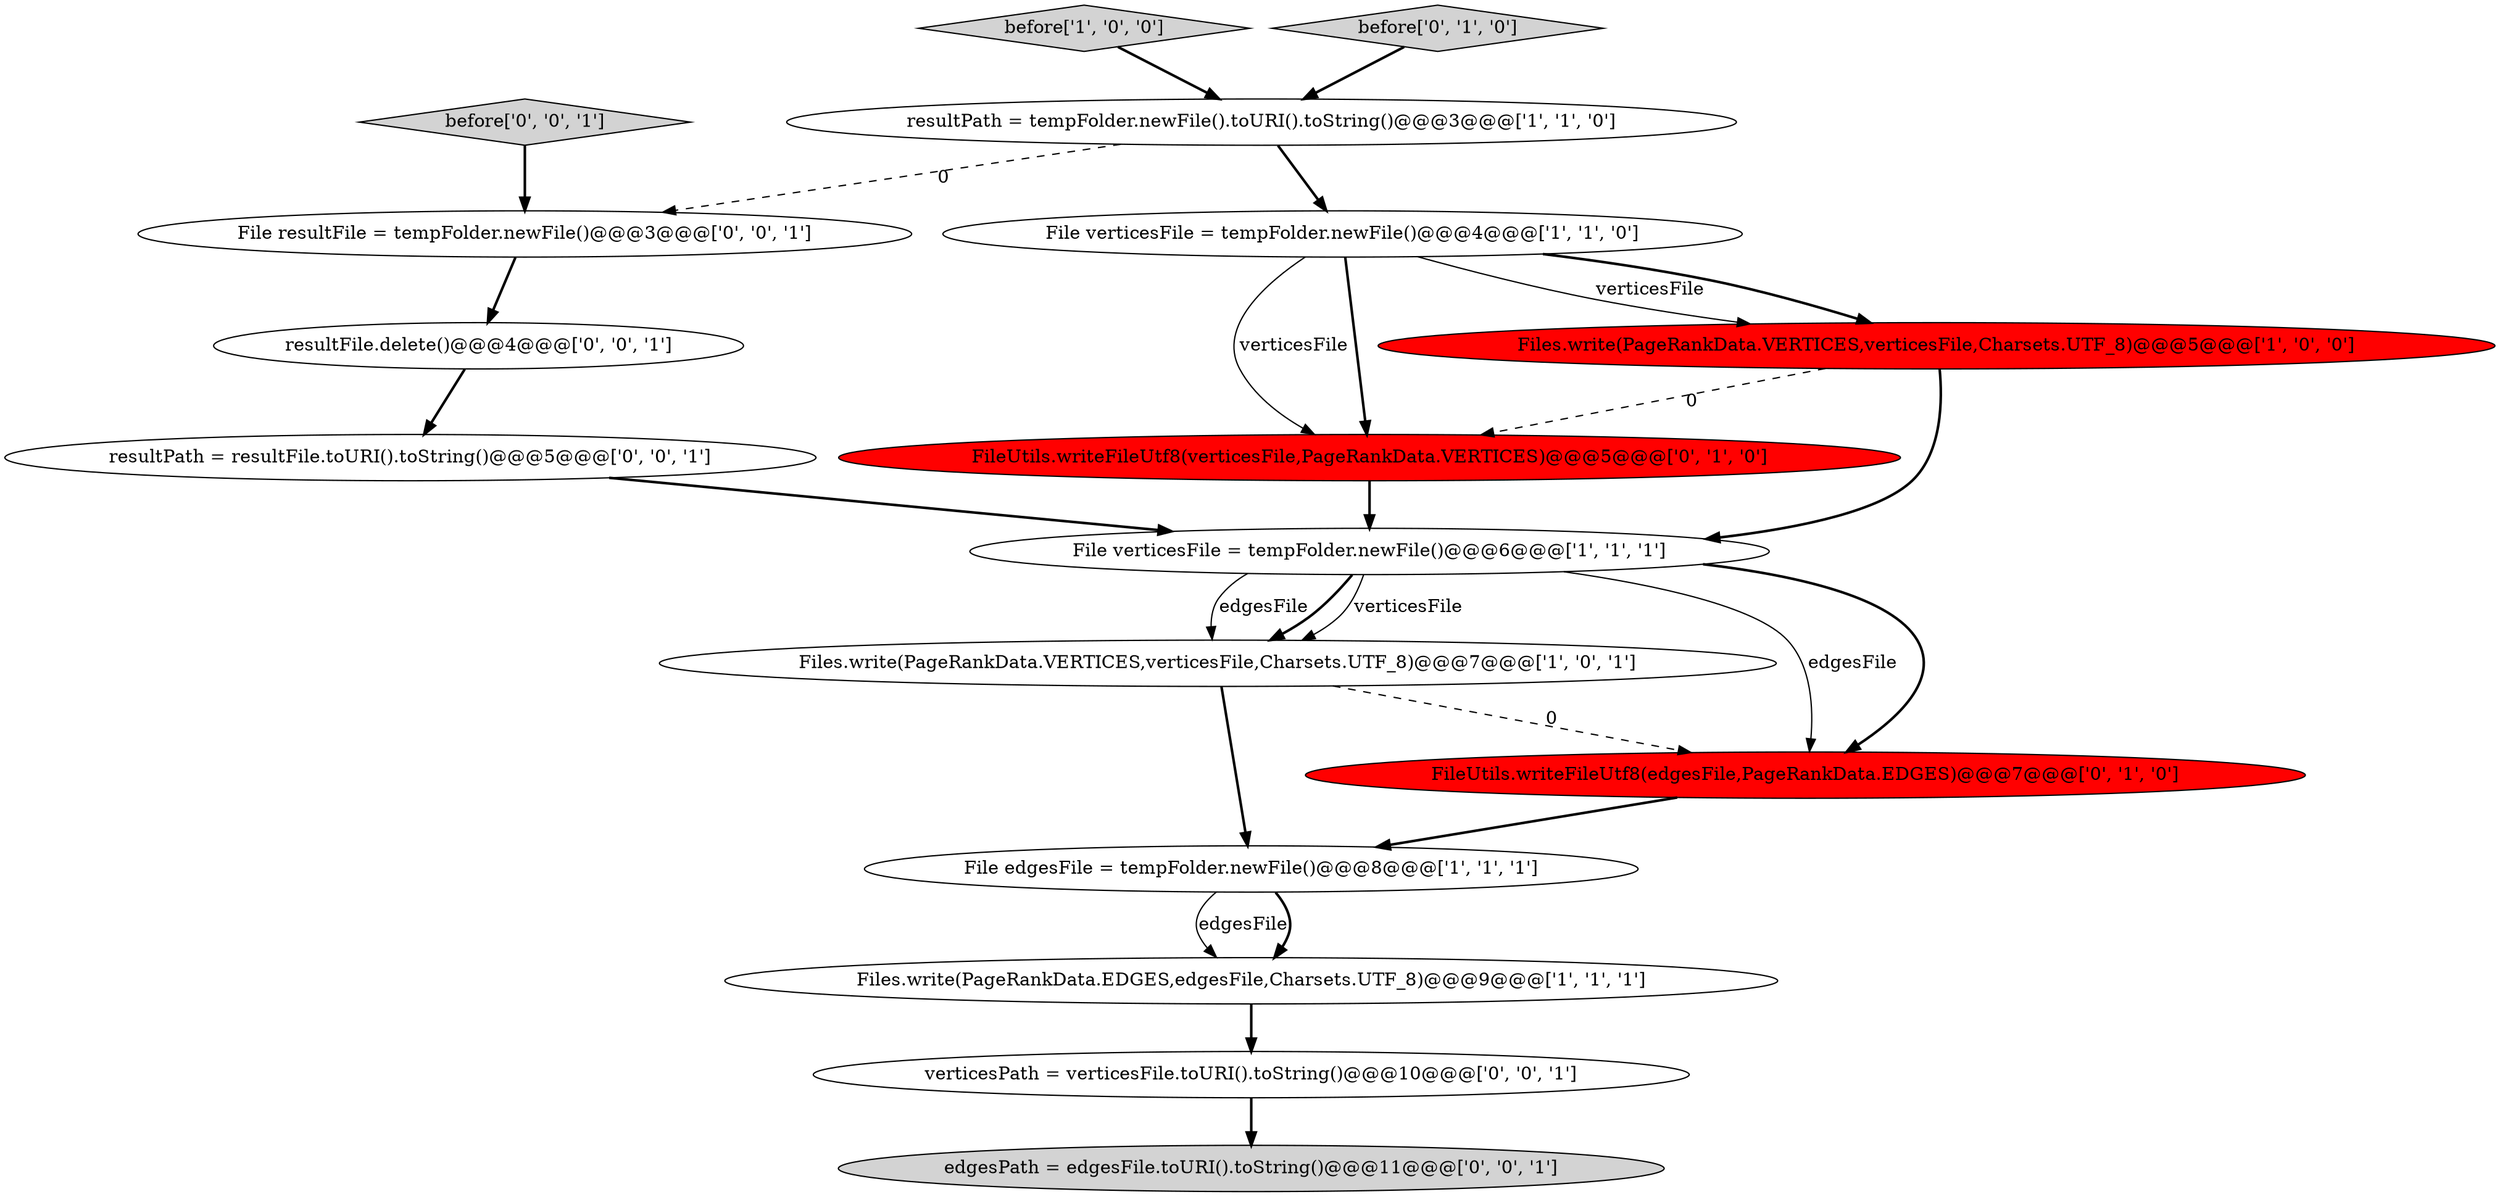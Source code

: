 digraph {
5 [style = filled, label = "before['1', '0', '0']", fillcolor = lightgray, shape = diamond image = "AAA0AAABBB1BBB"];
15 [style = filled, label = "before['0', '0', '1']", fillcolor = lightgray, shape = diamond image = "AAA0AAABBB3BBB"];
16 [style = filled, label = "resultPath = resultFile.toURI().toString()@@@5@@@['0', '0', '1']", fillcolor = white, shape = ellipse image = "AAA0AAABBB3BBB"];
1 [style = filled, label = "File verticesFile = tempFolder.newFile()@@@4@@@['1', '1', '0']", fillcolor = white, shape = ellipse image = "AAA0AAABBB1BBB"];
6 [style = filled, label = "File edgesFile = tempFolder.newFile()@@@8@@@['1', '1', '1']", fillcolor = white, shape = ellipse image = "AAA0AAABBB1BBB"];
3 [style = filled, label = "Files.write(PageRankData.VERTICES,verticesFile,Charsets.UTF_8)@@@5@@@['1', '0', '0']", fillcolor = red, shape = ellipse image = "AAA1AAABBB1BBB"];
11 [style = filled, label = "edgesPath = edgesFile.toURI().toString()@@@11@@@['0', '0', '1']", fillcolor = lightgray, shape = ellipse image = "AAA0AAABBB3BBB"];
0 [style = filled, label = "resultPath = tempFolder.newFile().toURI().toString()@@@3@@@['1', '1', '0']", fillcolor = white, shape = ellipse image = "AAA0AAABBB1BBB"];
7 [style = filled, label = "Files.write(PageRankData.EDGES,edgesFile,Charsets.UTF_8)@@@9@@@['1', '1', '1']", fillcolor = white, shape = ellipse image = "AAA0AAABBB1BBB"];
8 [style = filled, label = "FileUtils.writeFileUtf8(verticesFile,PageRankData.VERTICES)@@@5@@@['0', '1', '0']", fillcolor = red, shape = ellipse image = "AAA1AAABBB2BBB"];
10 [style = filled, label = "FileUtils.writeFileUtf8(edgesFile,PageRankData.EDGES)@@@7@@@['0', '1', '0']", fillcolor = red, shape = ellipse image = "AAA1AAABBB2BBB"];
4 [style = filled, label = "Files.write(PageRankData.VERTICES,verticesFile,Charsets.UTF_8)@@@7@@@['1', '0', '1']", fillcolor = white, shape = ellipse image = "AAA0AAABBB1BBB"];
12 [style = filled, label = "resultFile.delete()@@@4@@@['0', '0', '1']", fillcolor = white, shape = ellipse image = "AAA0AAABBB3BBB"];
14 [style = filled, label = "File resultFile = tempFolder.newFile()@@@3@@@['0', '0', '1']", fillcolor = white, shape = ellipse image = "AAA0AAABBB3BBB"];
2 [style = filled, label = "File verticesFile = tempFolder.newFile()@@@6@@@['1', '1', '1']", fillcolor = white, shape = ellipse image = "AAA0AAABBB1BBB"];
9 [style = filled, label = "before['0', '1', '0']", fillcolor = lightgray, shape = diamond image = "AAA0AAABBB2BBB"];
13 [style = filled, label = "verticesPath = verticesFile.toURI().toString()@@@10@@@['0', '0', '1']", fillcolor = white, shape = ellipse image = "AAA0AAABBB3BBB"];
7->13 [style = bold, label=""];
1->8 [style = bold, label=""];
9->0 [style = bold, label=""];
15->14 [style = bold, label=""];
4->6 [style = bold, label=""];
2->4 [style = solid, label="edgesFile"];
1->3 [style = bold, label=""];
12->16 [style = bold, label=""];
1->3 [style = solid, label="verticesFile"];
1->8 [style = solid, label="verticesFile"];
16->2 [style = bold, label=""];
2->10 [style = bold, label=""];
2->4 [style = bold, label=""];
13->11 [style = bold, label=""];
10->6 [style = bold, label=""];
0->14 [style = dashed, label="0"];
2->4 [style = solid, label="verticesFile"];
3->2 [style = bold, label=""];
5->0 [style = bold, label=""];
8->2 [style = bold, label=""];
0->1 [style = bold, label=""];
14->12 [style = bold, label=""];
3->8 [style = dashed, label="0"];
6->7 [style = solid, label="edgesFile"];
6->7 [style = bold, label=""];
2->10 [style = solid, label="edgesFile"];
4->10 [style = dashed, label="0"];
}
